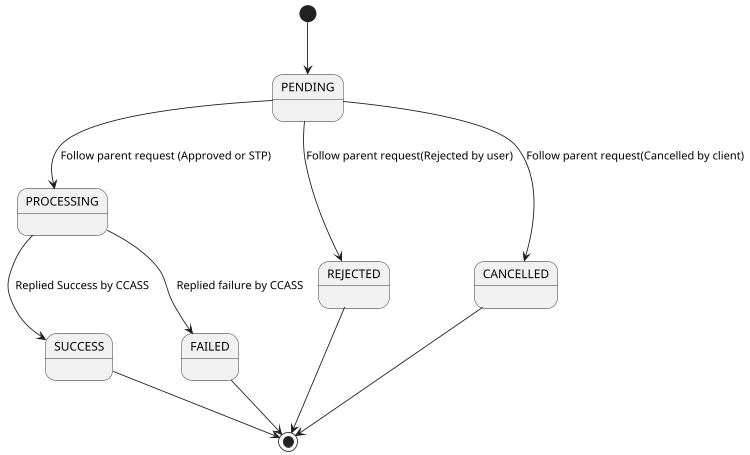 @startuml
'https://plantuml.com/state-diagram

scale 750 width

PENDING:
PROCESSING:
SUCCESS:
FAILED:
REJECTED:
CANCELLED:

[*] --> PENDING
PENDING --> PROCESSING : Follow parent request (Approved or STP)
PROCESSING --> SUCCESS : Replied Success by CCASS
PROCESSING --> FAILED:  Replied failure by CCASS
PENDING --> REJECTED: Follow parent request(Rejected by user)
PENDING --> CANCELLED: Follow parent request(Cancelled by client)
SUCCESS --> [*]
REJECTED --> [*]
CANCELLED --> [*]
FAILED --> [*]

@enduml